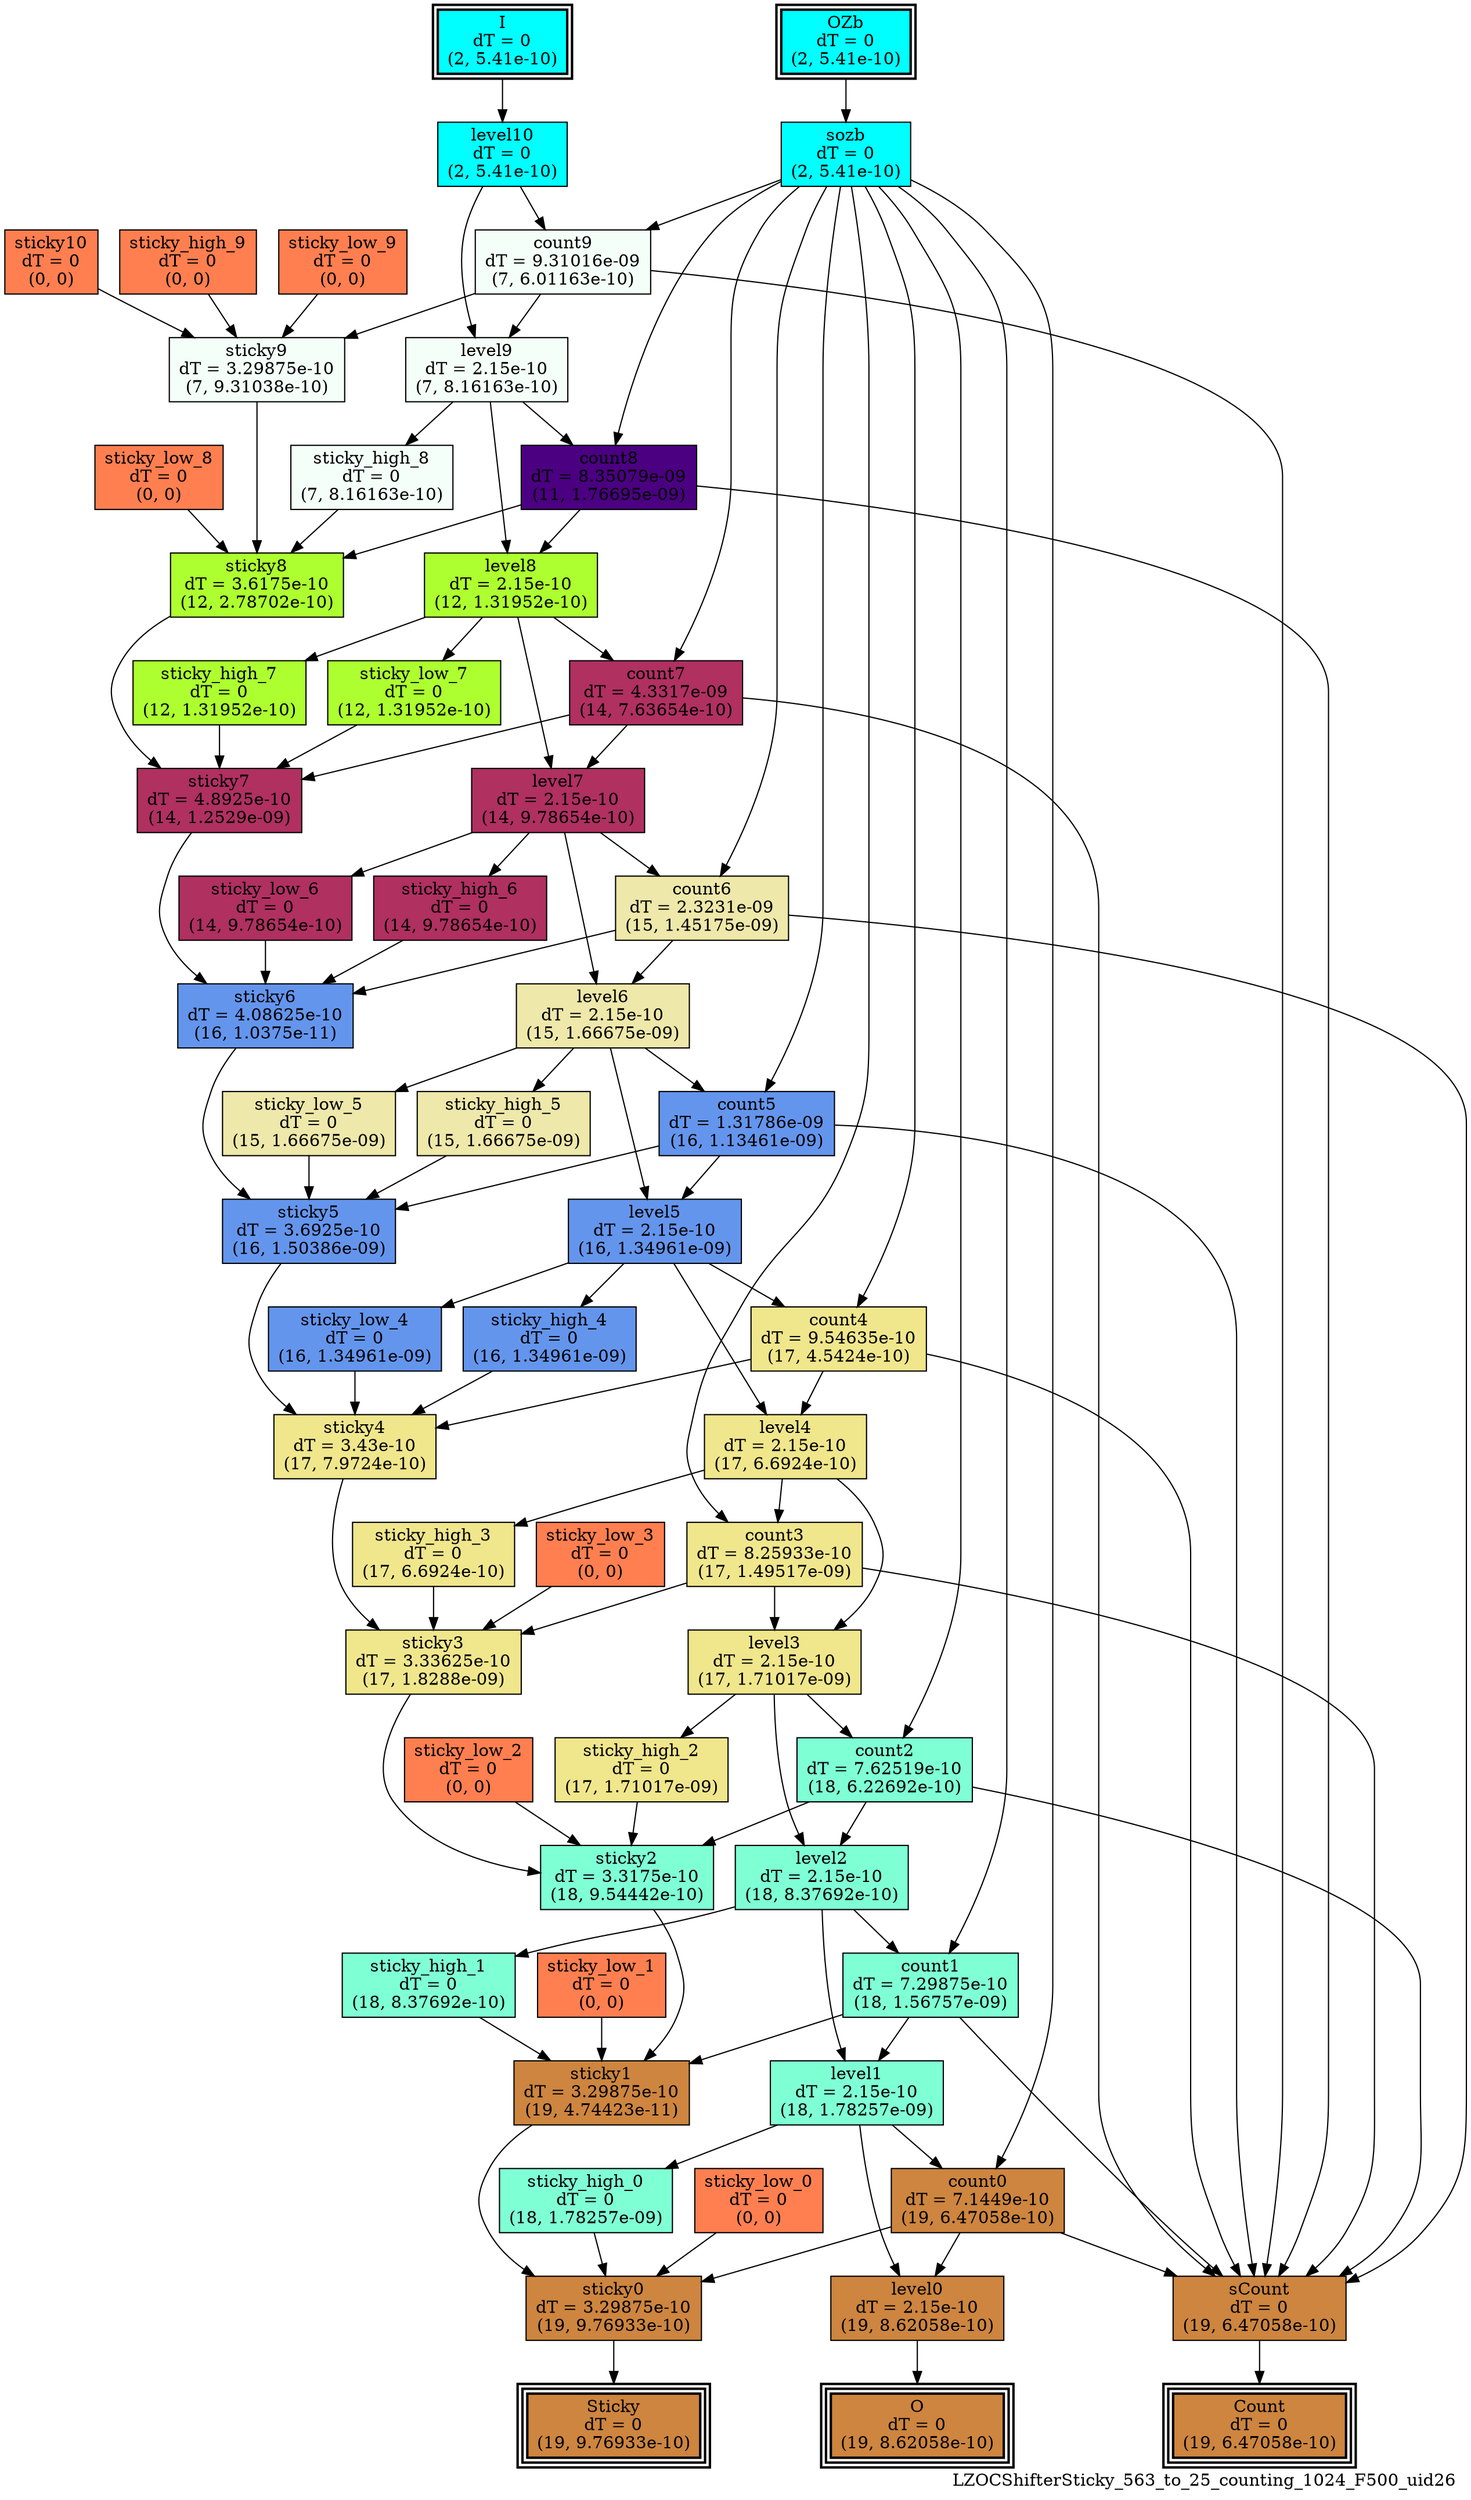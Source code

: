 digraph LZOCShifterSticky_563_to_25_counting_1024_F500_uid26
{
	//graph drawing options
	label=LZOCShifterSticky_563_to_25_counting_1024_F500_uid26;
	labelloc=bottom;
	labeljust=right;
	ratio=auto;
	nodesep=0.25;
	ranksep=0.5;

	//input/output signals of operator LZOCShifterSticky_563_to_25_counting_1024_F500_uid26
	I__LZOCShifterSticky_563_to_25_counting_1024_F500_uid26 [ label="I\ndT = 0\n(2, 5.41e-10)", shape=box, color=black, style="bold, filled", fillcolor=cyan, peripheries=2 ];
	OZb__LZOCShifterSticky_563_to_25_counting_1024_F500_uid26 [ label="OZb\ndT = 0\n(2, 5.41e-10)", shape=box, color=black, style="bold, filled", fillcolor=cyan, peripheries=2 ];
	Count__LZOCShifterSticky_563_to_25_counting_1024_F500_uid26 [ label="Count\ndT = 0\n(19, 6.47058e-10)", shape=box, color=black, style="bold, filled", fillcolor=peru, peripheries=3 ];
	O__LZOCShifterSticky_563_to_25_counting_1024_F500_uid26 [ label="O\ndT = 0\n(19, 8.62058e-10)", shape=box, color=black, style="bold, filled", fillcolor=peru, peripheries=3 ];
	Sticky__LZOCShifterSticky_563_to_25_counting_1024_F500_uid26 [ label="Sticky\ndT = 0\n(19, 9.76933e-10)", shape=box, color=black, style="bold, filled", fillcolor=peru, peripheries=3 ];
	{rank=same I__LZOCShifterSticky_563_to_25_counting_1024_F500_uid26, OZb__LZOCShifterSticky_563_to_25_counting_1024_F500_uid26};
	{rank=same Count__LZOCShifterSticky_563_to_25_counting_1024_F500_uid26, O__LZOCShifterSticky_563_to_25_counting_1024_F500_uid26, Sticky__LZOCShifterSticky_563_to_25_counting_1024_F500_uid26};
	//internal signals of operator LZOCShifterSticky_563_to_25_counting_1024_F500_uid26
	level10__LZOCShifterSticky_563_to_25_counting_1024_F500_uid26 [ label="level10\ndT = 0\n(2, 5.41e-10)", shape=box, color=black, style=filled, fillcolor=cyan, peripheries=1 ];
	sozb__LZOCShifterSticky_563_to_25_counting_1024_F500_uid26 [ label="sozb\ndT = 0\n(2, 5.41e-10)", shape=box, color=black, style=filled, fillcolor=cyan, peripheries=1 ];
	sticky10__LZOCShifterSticky_563_to_25_counting_1024_F500_uid26 [ label="sticky10\ndT = 0\n(0, 0)", shape=box, color=black, style=filled, fillcolor=coral, peripheries=1 ];
	count9__LZOCShifterSticky_563_to_25_counting_1024_F500_uid26 [ label="count9\ndT = 9.31016e-09\n(7, 6.01163e-10)", shape=box, color=black, style=filled, fillcolor=mintcream, peripheries=1 ];
	level9__LZOCShifterSticky_563_to_25_counting_1024_F500_uid26 [ label="level9\ndT = 2.15e-10\n(7, 8.16163e-10)", shape=box, color=black, style=filled, fillcolor=mintcream, peripheries=1 ];
	sticky_high_9__LZOCShifterSticky_563_to_25_counting_1024_F500_uid26 [ label="sticky_high_9\ndT = 0\n(0, 0)", shape=box, color=black, style=filled, fillcolor=coral, peripheries=1 ];
	sticky_low_9__LZOCShifterSticky_563_to_25_counting_1024_F500_uid26 [ label="sticky_low_9\ndT = 0\n(0, 0)", shape=box, color=black, style=filled, fillcolor=coral, peripheries=1 ];
	sticky9__LZOCShifterSticky_563_to_25_counting_1024_F500_uid26 [ label="sticky9\ndT = 3.29875e-10\n(7, 9.31038e-10)", shape=box, color=black, style=filled, fillcolor=mintcream, peripheries=1 ];
	count8__LZOCShifterSticky_563_to_25_counting_1024_F500_uid26 [ label="count8\ndT = 8.35079e-09\n(11, 1.76695e-09)", shape=box, color=black, style=filled, fillcolor=indigo, peripheries=1 ];
	level8__LZOCShifterSticky_563_to_25_counting_1024_F500_uid26 [ label="level8\ndT = 2.15e-10\n(12, 1.31952e-10)", shape=box, color=black, style=filled, fillcolor=greenyellow, peripheries=1 ];
	sticky_high_8__LZOCShifterSticky_563_to_25_counting_1024_F500_uid26 [ label="sticky_high_8\ndT = 0\n(7, 8.16163e-10)", shape=box, color=black, style=filled, fillcolor=mintcream, peripheries=1 ];
	sticky_low_8__LZOCShifterSticky_563_to_25_counting_1024_F500_uid26 [ label="sticky_low_8\ndT = 0\n(0, 0)", shape=box, color=black, style=filled, fillcolor=coral, peripheries=1 ];
	sticky8__LZOCShifterSticky_563_to_25_counting_1024_F500_uid26 [ label="sticky8\ndT = 3.6175e-10\n(12, 2.78702e-10)", shape=box, color=black, style=filled, fillcolor=greenyellow, peripheries=1 ];
	count7__LZOCShifterSticky_563_to_25_counting_1024_F500_uid26 [ label="count7\ndT = 4.3317e-09\n(14, 7.63654e-10)", shape=box, color=black, style=filled, fillcolor=maroon, peripheries=1 ];
	level7__LZOCShifterSticky_563_to_25_counting_1024_F500_uid26 [ label="level7\ndT = 2.15e-10\n(14, 9.78654e-10)", shape=box, color=black, style=filled, fillcolor=maroon, peripheries=1 ];
	sticky_high_7__LZOCShifterSticky_563_to_25_counting_1024_F500_uid26 [ label="sticky_high_7\ndT = 0\n(12, 1.31952e-10)", shape=box, color=black, style=filled, fillcolor=greenyellow, peripheries=1 ];
	sticky_low_7__LZOCShifterSticky_563_to_25_counting_1024_F500_uid26 [ label="sticky_low_7\ndT = 0\n(12, 1.31952e-10)", shape=box, color=black, style=filled, fillcolor=greenyellow, peripheries=1 ];
	sticky7__LZOCShifterSticky_563_to_25_counting_1024_F500_uid26 [ label="sticky7\ndT = 4.8925e-10\n(14, 1.2529e-09)", shape=box, color=black, style=filled, fillcolor=maroon, peripheries=1 ];
	count6__LZOCShifterSticky_563_to_25_counting_1024_F500_uid26 [ label="count6\ndT = 2.3231e-09\n(15, 1.45175e-09)", shape=box, color=black, style=filled, fillcolor=palegoldenrod, peripheries=1 ];
	level6__LZOCShifterSticky_563_to_25_counting_1024_F500_uid26 [ label="level6\ndT = 2.15e-10\n(15, 1.66675e-09)", shape=box, color=black, style=filled, fillcolor=palegoldenrod, peripheries=1 ];
	sticky_high_6__LZOCShifterSticky_563_to_25_counting_1024_F500_uid26 [ label="sticky_high_6\ndT = 0\n(14, 9.78654e-10)", shape=box, color=black, style=filled, fillcolor=maroon, peripheries=1 ];
	sticky_low_6__LZOCShifterSticky_563_to_25_counting_1024_F500_uid26 [ label="sticky_low_6\ndT = 0\n(14, 9.78654e-10)", shape=box, color=black, style=filled, fillcolor=maroon, peripheries=1 ];
	sticky6__LZOCShifterSticky_563_to_25_counting_1024_F500_uid26 [ label="sticky6\ndT = 4.08625e-10\n(16, 1.0375e-11)", shape=box, color=black, style=filled, fillcolor=cornflowerblue, peripheries=1 ];
	count5__LZOCShifterSticky_563_to_25_counting_1024_F500_uid26 [ label="count5\ndT = 1.31786e-09\n(16, 1.13461e-09)", shape=box, color=black, style=filled, fillcolor=cornflowerblue, peripheries=1 ];
	level5__LZOCShifterSticky_563_to_25_counting_1024_F500_uid26 [ label="level5\ndT = 2.15e-10\n(16, 1.34961e-09)", shape=box, color=black, style=filled, fillcolor=cornflowerblue, peripheries=1 ];
	sticky_high_5__LZOCShifterSticky_563_to_25_counting_1024_F500_uid26 [ label="sticky_high_5\ndT = 0\n(15, 1.66675e-09)", shape=box, color=black, style=filled, fillcolor=palegoldenrod, peripheries=1 ];
	sticky_low_5__LZOCShifterSticky_563_to_25_counting_1024_F500_uid26 [ label="sticky_low_5\ndT = 0\n(15, 1.66675e-09)", shape=box, color=black, style=filled, fillcolor=palegoldenrod, peripheries=1 ];
	sticky5__LZOCShifterSticky_563_to_25_counting_1024_F500_uid26 [ label="sticky5\ndT = 3.6925e-10\n(16, 1.50386e-09)", shape=box, color=black, style=filled, fillcolor=cornflowerblue, peripheries=1 ];
	count4__LZOCShifterSticky_563_to_25_counting_1024_F500_uid26 [ label="count4\ndT = 9.54635e-10\n(17, 4.5424e-10)", shape=box, color=black, style=filled, fillcolor=khaki, peripheries=1 ];
	level4__LZOCShifterSticky_563_to_25_counting_1024_F500_uid26 [ label="level4\ndT = 2.15e-10\n(17, 6.6924e-10)", shape=box, color=black, style=filled, fillcolor=khaki, peripheries=1 ];
	sticky_high_4__LZOCShifterSticky_563_to_25_counting_1024_F500_uid26 [ label="sticky_high_4\ndT = 0\n(16, 1.34961e-09)", shape=box, color=black, style=filled, fillcolor=cornflowerblue, peripheries=1 ];
	sticky_low_4__LZOCShifterSticky_563_to_25_counting_1024_F500_uid26 [ label="sticky_low_4\ndT = 0\n(16, 1.34961e-09)", shape=box, color=black, style=filled, fillcolor=cornflowerblue, peripheries=1 ];
	sticky4__LZOCShifterSticky_563_to_25_counting_1024_F500_uid26 [ label="sticky4\ndT = 3.43e-10\n(17, 7.9724e-10)", shape=box, color=black, style=filled, fillcolor=khaki, peripheries=1 ];
	count3__LZOCShifterSticky_563_to_25_counting_1024_F500_uid26 [ label="count3\ndT = 8.25933e-10\n(17, 1.49517e-09)", shape=box, color=black, style=filled, fillcolor=khaki, peripheries=1 ];
	level3__LZOCShifterSticky_563_to_25_counting_1024_F500_uid26 [ label="level3\ndT = 2.15e-10\n(17, 1.71017e-09)", shape=box, color=black, style=filled, fillcolor=khaki, peripheries=1 ];
	sticky_high_3__LZOCShifterSticky_563_to_25_counting_1024_F500_uid26 [ label="sticky_high_3\ndT = 0\n(17, 6.6924e-10)", shape=box, color=black, style=filled, fillcolor=khaki, peripheries=1 ];
	sticky_low_3__LZOCShifterSticky_563_to_25_counting_1024_F500_uid26 [ label="sticky_low_3\ndT = 0\n(0, 0)", shape=box, color=black, style=filled, fillcolor=coral, peripheries=1 ];
	sticky3__LZOCShifterSticky_563_to_25_counting_1024_F500_uid26 [ label="sticky3\ndT = 3.33625e-10\n(17, 1.8288e-09)", shape=box, color=black, style=filled, fillcolor=khaki, peripheries=1 ];
	count2__LZOCShifterSticky_563_to_25_counting_1024_F500_uid26 [ label="count2\ndT = 7.62519e-10\n(18, 6.22692e-10)", shape=box, color=black, style=filled, fillcolor=aquamarine, peripheries=1 ];
	level2__LZOCShifterSticky_563_to_25_counting_1024_F500_uid26 [ label="level2\ndT = 2.15e-10\n(18, 8.37692e-10)", shape=box, color=black, style=filled, fillcolor=aquamarine, peripheries=1 ];
	sticky_high_2__LZOCShifterSticky_563_to_25_counting_1024_F500_uid26 [ label="sticky_high_2\ndT = 0\n(17, 1.71017e-09)", shape=box, color=black, style=filled, fillcolor=khaki, peripheries=1 ];
	sticky_low_2__LZOCShifterSticky_563_to_25_counting_1024_F500_uid26 [ label="sticky_low_2\ndT = 0\n(0, 0)", shape=box, color=black, style=filled, fillcolor=coral, peripheries=1 ];
	sticky2__LZOCShifterSticky_563_to_25_counting_1024_F500_uid26 [ label="sticky2\ndT = 3.3175e-10\n(18, 9.54442e-10)", shape=box, color=black, style=filled, fillcolor=aquamarine, peripheries=1 ];
	count1__LZOCShifterSticky_563_to_25_counting_1024_F500_uid26 [ label="count1\ndT = 7.29875e-10\n(18, 1.56757e-09)", shape=box, color=black, style=filled, fillcolor=aquamarine, peripheries=1 ];
	level1__LZOCShifterSticky_563_to_25_counting_1024_F500_uid26 [ label="level1\ndT = 2.15e-10\n(18, 1.78257e-09)", shape=box, color=black, style=filled, fillcolor=aquamarine, peripheries=1 ];
	sticky_high_1__LZOCShifterSticky_563_to_25_counting_1024_F500_uid26 [ label="sticky_high_1\ndT = 0\n(18, 8.37692e-10)", shape=box, color=black, style=filled, fillcolor=aquamarine, peripheries=1 ];
	sticky_low_1__LZOCShifterSticky_563_to_25_counting_1024_F500_uid26 [ label="sticky_low_1\ndT = 0\n(0, 0)", shape=box, color=black, style=filled, fillcolor=coral, peripheries=1 ];
	sticky1__LZOCShifterSticky_563_to_25_counting_1024_F500_uid26 [ label="sticky1\ndT = 3.29875e-10\n(19, 4.74423e-11)", shape=box, color=black, style=filled, fillcolor=peru, peripheries=1 ];
	count0__LZOCShifterSticky_563_to_25_counting_1024_F500_uid26 [ label="count0\ndT = 7.1449e-10\n(19, 6.47058e-10)", shape=box, color=black, style=filled, fillcolor=peru, peripheries=1 ];
	level0__LZOCShifterSticky_563_to_25_counting_1024_F500_uid26 [ label="level0\ndT = 2.15e-10\n(19, 8.62058e-10)", shape=box, color=black, style=filled, fillcolor=peru, peripheries=1 ];
	sticky_high_0__LZOCShifterSticky_563_to_25_counting_1024_F500_uid26 [ label="sticky_high_0\ndT = 0\n(18, 1.78257e-09)", shape=box, color=black, style=filled, fillcolor=aquamarine, peripheries=1 ];
	sticky_low_0__LZOCShifterSticky_563_to_25_counting_1024_F500_uid26 [ label="sticky_low_0\ndT = 0\n(0, 0)", shape=box, color=black, style=filled, fillcolor=coral, peripheries=1 ];
	sticky0__LZOCShifterSticky_563_to_25_counting_1024_F500_uid26 [ label="sticky0\ndT = 3.29875e-10\n(19, 9.76933e-10)", shape=box, color=black, style=filled, fillcolor=peru, peripheries=1 ];
	sCount__LZOCShifterSticky_563_to_25_counting_1024_F500_uid26 [ label="sCount\ndT = 0\n(19, 6.47058e-10)", shape=box, color=black, style=filled, fillcolor=peru, peripheries=1 ];

	//subcomponents of operator LZOCShifterSticky_563_to_25_counting_1024_F500_uid26

	//input and internal signal connections of operator LZOCShifterSticky_563_to_25_counting_1024_F500_uid26
	I__LZOCShifterSticky_563_to_25_counting_1024_F500_uid26 -> level10__LZOCShifterSticky_563_to_25_counting_1024_F500_uid26 [ arrowhead=normal, arrowsize=1.0, arrowtail=normal, color=black, dir=forward  ];
	OZb__LZOCShifterSticky_563_to_25_counting_1024_F500_uid26 -> sozb__LZOCShifterSticky_563_to_25_counting_1024_F500_uid26 [ arrowhead=normal, arrowsize=1.0, arrowtail=normal, color=black, dir=forward  ];
	level10__LZOCShifterSticky_563_to_25_counting_1024_F500_uid26 -> count9__LZOCShifterSticky_563_to_25_counting_1024_F500_uid26 [ arrowhead=normal, arrowsize=1.0, arrowtail=normal, color=black, dir=forward  ];
	level10__LZOCShifterSticky_563_to_25_counting_1024_F500_uid26 -> level9__LZOCShifterSticky_563_to_25_counting_1024_F500_uid26 [ arrowhead=normal, arrowsize=1.0, arrowtail=normal, color=black, dir=forward  ];
	sozb__LZOCShifterSticky_563_to_25_counting_1024_F500_uid26 -> count9__LZOCShifterSticky_563_to_25_counting_1024_F500_uid26 [ arrowhead=normal, arrowsize=1.0, arrowtail=normal, color=black, dir=forward  ];
	sozb__LZOCShifterSticky_563_to_25_counting_1024_F500_uid26 -> count8__LZOCShifterSticky_563_to_25_counting_1024_F500_uid26 [ arrowhead=normal, arrowsize=1.0, arrowtail=normal, color=black, dir=forward  ];
	sozb__LZOCShifterSticky_563_to_25_counting_1024_F500_uid26 -> count7__LZOCShifterSticky_563_to_25_counting_1024_F500_uid26 [ arrowhead=normal, arrowsize=1.0, arrowtail=normal, color=black, dir=forward  ];
	sozb__LZOCShifterSticky_563_to_25_counting_1024_F500_uid26 -> count6__LZOCShifterSticky_563_to_25_counting_1024_F500_uid26 [ arrowhead=normal, arrowsize=1.0, arrowtail=normal, color=black, dir=forward  ];
	sozb__LZOCShifterSticky_563_to_25_counting_1024_F500_uid26 -> count5__LZOCShifterSticky_563_to_25_counting_1024_F500_uid26 [ arrowhead=normal, arrowsize=1.0, arrowtail=normal, color=black, dir=forward  ];
	sozb__LZOCShifterSticky_563_to_25_counting_1024_F500_uid26 -> count4__LZOCShifterSticky_563_to_25_counting_1024_F500_uid26 [ arrowhead=normal, arrowsize=1.0, arrowtail=normal, color=black, dir=forward  ];
	sozb__LZOCShifterSticky_563_to_25_counting_1024_F500_uid26 -> count3__LZOCShifterSticky_563_to_25_counting_1024_F500_uid26 [ arrowhead=normal, arrowsize=1.0, arrowtail=normal, color=black, dir=forward  ];
	sozb__LZOCShifterSticky_563_to_25_counting_1024_F500_uid26 -> count2__LZOCShifterSticky_563_to_25_counting_1024_F500_uid26 [ arrowhead=normal, arrowsize=1.0, arrowtail=normal, color=black, dir=forward  ];
	sozb__LZOCShifterSticky_563_to_25_counting_1024_F500_uid26 -> count1__LZOCShifterSticky_563_to_25_counting_1024_F500_uid26 [ arrowhead=normal, arrowsize=1.0, arrowtail=normal, color=black, dir=forward  ];
	sozb__LZOCShifterSticky_563_to_25_counting_1024_F500_uid26 -> count0__LZOCShifterSticky_563_to_25_counting_1024_F500_uid26 [ arrowhead=normal, arrowsize=1.0, arrowtail=normal, color=black, dir=forward  ];
	sticky10__LZOCShifterSticky_563_to_25_counting_1024_F500_uid26 -> sticky9__LZOCShifterSticky_563_to_25_counting_1024_F500_uid26 [ arrowhead=normal, arrowsize=1.0, arrowtail=normal, color=black, dir=forward  ];
	count9__LZOCShifterSticky_563_to_25_counting_1024_F500_uid26 -> level9__LZOCShifterSticky_563_to_25_counting_1024_F500_uid26 [ arrowhead=normal, arrowsize=1.0, arrowtail=normal, color=black, dir=forward  ];
	count9__LZOCShifterSticky_563_to_25_counting_1024_F500_uid26 -> sticky9__LZOCShifterSticky_563_to_25_counting_1024_F500_uid26 [ arrowhead=normal, arrowsize=1.0, arrowtail=normal, color=black, dir=forward  ];
	count9__LZOCShifterSticky_563_to_25_counting_1024_F500_uid26 -> sCount__LZOCShifterSticky_563_to_25_counting_1024_F500_uid26 [ arrowhead=normal, arrowsize=1.0, arrowtail=normal, color=black, dir=forward  ];
	level9__LZOCShifterSticky_563_to_25_counting_1024_F500_uid26 -> count8__LZOCShifterSticky_563_to_25_counting_1024_F500_uid26 [ arrowhead=normal, arrowsize=1.0, arrowtail=normal, color=black, dir=forward  ];
	level9__LZOCShifterSticky_563_to_25_counting_1024_F500_uid26 -> level8__LZOCShifterSticky_563_to_25_counting_1024_F500_uid26 [ arrowhead=normal, arrowsize=1.0, arrowtail=normal, color=black, dir=forward  ];
	level9__LZOCShifterSticky_563_to_25_counting_1024_F500_uid26 -> sticky_high_8__LZOCShifterSticky_563_to_25_counting_1024_F500_uid26 [ arrowhead=normal, arrowsize=1.0, arrowtail=normal, color=black, dir=forward  ];
	sticky_high_9__LZOCShifterSticky_563_to_25_counting_1024_F500_uid26 -> sticky9__LZOCShifterSticky_563_to_25_counting_1024_F500_uid26 [ arrowhead=normal, arrowsize=1.0, arrowtail=normal, color=black, dir=forward  ];
	sticky_low_9__LZOCShifterSticky_563_to_25_counting_1024_F500_uid26 -> sticky9__LZOCShifterSticky_563_to_25_counting_1024_F500_uid26 [ arrowhead=normal, arrowsize=1.0, arrowtail=normal, color=black, dir=forward  ];
	sticky9__LZOCShifterSticky_563_to_25_counting_1024_F500_uid26 -> sticky8__LZOCShifterSticky_563_to_25_counting_1024_F500_uid26 [ arrowhead=normal, arrowsize=1.0, arrowtail=normal, color=black, dir=forward  ];
	count8__LZOCShifterSticky_563_to_25_counting_1024_F500_uid26 -> level8__LZOCShifterSticky_563_to_25_counting_1024_F500_uid26 [ arrowhead=normal, arrowsize=1.0, arrowtail=normal, color=black, dir=forward  ];
	count8__LZOCShifterSticky_563_to_25_counting_1024_F500_uid26 -> sticky8__LZOCShifterSticky_563_to_25_counting_1024_F500_uid26 [ arrowhead=normal, arrowsize=1.0, arrowtail=normal, color=black, dir=forward  ];
	count8__LZOCShifterSticky_563_to_25_counting_1024_F500_uid26 -> sCount__LZOCShifterSticky_563_to_25_counting_1024_F500_uid26 [ arrowhead=normal, arrowsize=1.0, arrowtail=normal, color=black, dir=forward  ];
	level8__LZOCShifterSticky_563_to_25_counting_1024_F500_uid26 -> count7__LZOCShifterSticky_563_to_25_counting_1024_F500_uid26 [ arrowhead=normal, arrowsize=1.0, arrowtail=normal, color=black, dir=forward  ];
	level8__LZOCShifterSticky_563_to_25_counting_1024_F500_uid26 -> level7__LZOCShifterSticky_563_to_25_counting_1024_F500_uid26 [ arrowhead=normal, arrowsize=1.0, arrowtail=normal, color=black, dir=forward  ];
	level8__LZOCShifterSticky_563_to_25_counting_1024_F500_uid26 -> sticky_high_7__LZOCShifterSticky_563_to_25_counting_1024_F500_uid26 [ arrowhead=normal, arrowsize=1.0, arrowtail=normal, color=black, dir=forward  ];
	level8__LZOCShifterSticky_563_to_25_counting_1024_F500_uid26 -> sticky_low_7__LZOCShifterSticky_563_to_25_counting_1024_F500_uid26 [ arrowhead=normal, arrowsize=1.0, arrowtail=normal, color=black, dir=forward  ];
	sticky_high_8__LZOCShifterSticky_563_to_25_counting_1024_F500_uid26 -> sticky8__LZOCShifterSticky_563_to_25_counting_1024_F500_uid26 [ arrowhead=normal, arrowsize=1.0, arrowtail=normal, color=black, dir=forward  ];
	sticky_low_8__LZOCShifterSticky_563_to_25_counting_1024_F500_uid26 -> sticky8__LZOCShifterSticky_563_to_25_counting_1024_F500_uid26 [ arrowhead=normal, arrowsize=1.0, arrowtail=normal, color=black, dir=forward  ];
	sticky8__LZOCShifterSticky_563_to_25_counting_1024_F500_uid26 -> sticky7__LZOCShifterSticky_563_to_25_counting_1024_F500_uid26 [ arrowhead=normal, arrowsize=1.0, arrowtail=normal, color=black, dir=forward  ];
	count7__LZOCShifterSticky_563_to_25_counting_1024_F500_uid26 -> level7__LZOCShifterSticky_563_to_25_counting_1024_F500_uid26 [ arrowhead=normal, arrowsize=1.0, arrowtail=normal, color=black, dir=forward  ];
	count7__LZOCShifterSticky_563_to_25_counting_1024_F500_uid26 -> sticky7__LZOCShifterSticky_563_to_25_counting_1024_F500_uid26 [ arrowhead=normal, arrowsize=1.0, arrowtail=normal, color=black, dir=forward  ];
	count7__LZOCShifterSticky_563_to_25_counting_1024_F500_uid26 -> sCount__LZOCShifterSticky_563_to_25_counting_1024_F500_uid26 [ arrowhead=normal, arrowsize=1.0, arrowtail=normal, color=black, dir=forward  ];
	level7__LZOCShifterSticky_563_to_25_counting_1024_F500_uid26 -> count6__LZOCShifterSticky_563_to_25_counting_1024_F500_uid26 [ arrowhead=normal, arrowsize=1.0, arrowtail=normal, color=black, dir=forward  ];
	level7__LZOCShifterSticky_563_to_25_counting_1024_F500_uid26 -> level6__LZOCShifterSticky_563_to_25_counting_1024_F500_uid26 [ arrowhead=normal, arrowsize=1.0, arrowtail=normal, color=black, dir=forward  ];
	level7__LZOCShifterSticky_563_to_25_counting_1024_F500_uid26 -> sticky_high_6__LZOCShifterSticky_563_to_25_counting_1024_F500_uid26 [ arrowhead=normal, arrowsize=1.0, arrowtail=normal, color=black, dir=forward  ];
	level7__LZOCShifterSticky_563_to_25_counting_1024_F500_uid26 -> sticky_low_6__LZOCShifterSticky_563_to_25_counting_1024_F500_uid26 [ arrowhead=normal, arrowsize=1.0, arrowtail=normal, color=black, dir=forward  ];
	sticky_high_7__LZOCShifterSticky_563_to_25_counting_1024_F500_uid26 -> sticky7__LZOCShifterSticky_563_to_25_counting_1024_F500_uid26 [ arrowhead=normal, arrowsize=1.0, arrowtail=normal, color=black, dir=forward  ];
	sticky_low_7__LZOCShifterSticky_563_to_25_counting_1024_F500_uid26 -> sticky7__LZOCShifterSticky_563_to_25_counting_1024_F500_uid26 [ arrowhead=normal, arrowsize=1.0, arrowtail=normal, color=black, dir=forward  ];
	sticky7__LZOCShifterSticky_563_to_25_counting_1024_F500_uid26 -> sticky6__LZOCShifterSticky_563_to_25_counting_1024_F500_uid26 [ arrowhead=normal, arrowsize=1.0, arrowtail=normal, color=black, dir=forward  ];
	count6__LZOCShifterSticky_563_to_25_counting_1024_F500_uid26 -> level6__LZOCShifterSticky_563_to_25_counting_1024_F500_uid26 [ arrowhead=normal, arrowsize=1.0, arrowtail=normal, color=black, dir=forward  ];
	count6__LZOCShifterSticky_563_to_25_counting_1024_F500_uid26 -> sticky6__LZOCShifterSticky_563_to_25_counting_1024_F500_uid26 [ arrowhead=normal, arrowsize=1.0, arrowtail=normal, color=black, dir=forward  ];
	count6__LZOCShifterSticky_563_to_25_counting_1024_F500_uid26 -> sCount__LZOCShifterSticky_563_to_25_counting_1024_F500_uid26 [ arrowhead=normal, arrowsize=1.0, arrowtail=normal, color=black, dir=forward  ];
	level6__LZOCShifterSticky_563_to_25_counting_1024_F500_uid26 -> count5__LZOCShifterSticky_563_to_25_counting_1024_F500_uid26 [ arrowhead=normal, arrowsize=1.0, arrowtail=normal, color=black, dir=forward  ];
	level6__LZOCShifterSticky_563_to_25_counting_1024_F500_uid26 -> level5__LZOCShifterSticky_563_to_25_counting_1024_F500_uid26 [ arrowhead=normal, arrowsize=1.0, arrowtail=normal, color=black, dir=forward  ];
	level6__LZOCShifterSticky_563_to_25_counting_1024_F500_uid26 -> sticky_high_5__LZOCShifterSticky_563_to_25_counting_1024_F500_uid26 [ arrowhead=normal, arrowsize=1.0, arrowtail=normal, color=black, dir=forward  ];
	level6__LZOCShifterSticky_563_to_25_counting_1024_F500_uid26 -> sticky_low_5__LZOCShifterSticky_563_to_25_counting_1024_F500_uid26 [ arrowhead=normal, arrowsize=1.0, arrowtail=normal, color=black, dir=forward  ];
	sticky_high_6__LZOCShifterSticky_563_to_25_counting_1024_F500_uid26 -> sticky6__LZOCShifterSticky_563_to_25_counting_1024_F500_uid26 [ arrowhead=normal, arrowsize=1.0, arrowtail=normal, color=black, dir=forward  ];
	sticky_low_6__LZOCShifterSticky_563_to_25_counting_1024_F500_uid26 -> sticky6__LZOCShifterSticky_563_to_25_counting_1024_F500_uid26 [ arrowhead=normal, arrowsize=1.0, arrowtail=normal, color=black, dir=forward  ];
	sticky6__LZOCShifterSticky_563_to_25_counting_1024_F500_uid26 -> sticky5__LZOCShifterSticky_563_to_25_counting_1024_F500_uid26 [ arrowhead=normal, arrowsize=1.0, arrowtail=normal, color=black, dir=forward  ];
	count5__LZOCShifterSticky_563_to_25_counting_1024_F500_uid26 -> level5__LZOCShifterSticky_563_to_25_counting_1024_F500_uid26 [ arrowhead=normal, arrowsize=1.0, arrowtail=normal, color=black, dir=forward  ];
	count5__LZOCShifterSticky_563_to_25_counting_1024_F500_uid26 -> sticky5__LZOCShifterSticky_563_to_25_counting_1024_F500_uid26 [ arrowhead=normal, arrowsize=1.0, arrowtail=normal, color=black, dir=forward  ];
	count5__LZOCShifterSticky_563_to_25_counting_1024_F500_uid26 -> sCount__LZOCShifterSticky_563_to_25_counting_1024_F500_uid26 [ arrowhead=normal, arrowsize=1.0, arrowtail=normal, color=black, dir=forward  ];
	level5__LZOCShifterSticky_563_to_25_counting_1024_F500_uid26 -> count4__LZOCShifterSticky_563_to_25_counting_1024_F500_uid26 [ arrowhead=normal, arrowsize=1.0, arrowtail=normal, color=black, dir=forward  ];
	level5__LZOCShifterSticky_563_to_25_counting_1024_F500_uid26 -> level4__LZOCShifterSticky_563_to_25_counting_1024_F500_uid26 [ arrowhead=normal, arrowsize=1.0, arrowtail=normal, color=black, dir=forward  ];
	level5__LZOCShifterSticky_563_to_25_counting_1024_F500_uid26 -> sticky_high_4__LZOCShifterSticky_563_to_25_counting_1024_F500_uid26 [ arrowhead=normal, arrowsize=1.0, arrowtail=normal, color=black, dir=forward  ];
	level5__LZOCShifterSticky_563_to_25_counting_1024_F500_uid26 -> sticky_low_4__LZOCShifterSticky_563_to_25_counting_1024_F500_uid26 [ arrowhead=normal, arrowsize=1.0, arrowtail=normal, color=black, dir=forward  ];
	sticky_high_5__LZOCShifterSticky_563_to_25_counting_1024_F500_uid26 -> sticky5__LZOCShifterSticky_563_to_25_counting_1024_F500_uid26 [ arrowhead=normal, arrowsize=1.0, arrowtail=normal, color=black, dir=forward  ];
	sticky_low_5__LZOCShifterSticky_563_to_25_counting_1024_F500_uid26 -> sticky5__LZOCShifterSticky_563_to_25_counting_1024_F500_uid26 [ arrowhead=normal, arrowsize=1.0, arrowtail=normal, color=black, dir=forward  ];
	sticky5__LZOCShifterSticky_563_to_25_counting_1024_F500_uid26 -> sticky4__LZOCShifterSticky_563_to_25_counting_1024_F500_uid26 [ arrowhead=normal, arrowsize=1.0, arrowtail=normal, color=black, dir=forward  ];
	count4__LZOCShifterSticky_563_to_25_counting_1024_F500_uid26 -> level4__LZOCShifterSticky_563_to_25_counting_1024_F500_uid26 [ arrowhead=normal, arrowsize=1.0, arrowtail=normal, color=black, dir=forward  ];
	count4__LZOCShifterSticky_563_to_25_counting_1024_F500_uid26 -> sticky4__LZOCShifterSticky_563_to_25_counting_1024_F500_uid26 [ arrowhead=normal, arrowsize=1.0, arrowtail=normal, color=black, dir=forward  ];
	count4__LZOCShifterSticky_563_to_25_counting_1024_F500_uid26 -> sCount__LZOCShifterSticky_563_to_25_counting_1024_F500_uid26 [ arrowhead=normal, arrowsize=1.0, arrowtail=normal, color=black, dir=forward  ];
	level4__LZOCShifterSticky_563_to_25_counting_1024_F500_uid26 -> count3__LZOCShifterSticky_563_to_25_counting_1024_F500_uid26 [ arrowhead=normal, arrowsize=1.0, arrowtail=normal, color=black, dir=forward  ];
	level4__LZOCShifterSticky_563_to_25_counting_1024_F500_uid26 -> level3__LZOCShifterSticky_563_to_25_counting_1024_F500_uid26 [ arrowhead=normal, arrowsize=1.0, arrowtail=normal, color=black, dir=forward  ];
	level4__LZOCShifterSticky_563_to_25_counting_1024_F500_uid26 -> sticky_high_3__LZOCShifterSticky_563_to_25_counting_1024_F500_uid26 [ arrowhead=normal, arrowsize=1.0, arrowtail=normal, color=black, dir=forward  ];
	sticky_high_4__LZOCShifterSticky_563_to_25_counting_1024_F500_uid26 -> sticky4__LZOCShifterSticky_563_to_25_counting_1024_F500_uid26 [ arrowhead=normal, arrowsize=1.0, arrowtail=normal, color=black, dir=forward  ];
	sticky_low_4__LZOCShifterSticky_563_to_25_counting_1024_F500_uid26 -> sticky4__LZOCShifterSticky_563_to_25_counting_1024_F500_uid26 [ arrowhead=normal, arrowsize=1.0, arrowtail=normal, color=black, dir=forward  ];
	sticky4__LZOCShifterSticky_563_to_25_counting_1024_F500_uid26 -> sticky3__LZOCShifterSticky_563_to_25_counting_1024_F500_uid26 [ arrowhead=normal, arrowsize=1.0, arrowtail=normal, color=black, dir=forward  ];
	count3__LZOCShifterSticky_563_to_25_counting_1024_F500_uid26 -> level3__LZOCShifterSticky_563_to_25_counting_1024_F500_uid26 [ arrowhead=normal, arrowsize=1.0, arrowtail=normal, color=black, dir=forward  ];
	count3__LZOCShifterSticky_563_to_25_counting_1024_F500_uid26 -> sticky3__LZOCShifterSticky_563_to_25_counting_1024_F500_uid26 [ arrowhead=normal, arrowsize=1.0, arrowtail=normal, color=black, dir=forward  ];
	count3__LZOCShifterSticky_563_to_25_counting_1024_F500_uid26 -> sCount__LZOCShifterSticky_563_to_25_counting_1024_F500_uid26 [ arrowhead=normal, arrowsize=1.0, arrowtail=normal, color=black, dir=forward  ];
	level3__LZOCShifterSticky_563_to_25_counting_1024_F500_uid26 -> count2__LZOCShifterSticky_563_to_25_counting_1024_F500_uid26 [ arrowhead=normal, arrowsize=1.0, arrowtail=normal, color=black, dir=forward  ];
	level3__LZOCShifterSticky_563_to_25_counting_1024_F500_uid26 -> level2__LZOCShifterSticky_563_to_25_counting_1024_F500_uid26 [ arrowhead=normal, arrowsize=1.0, arrowtail=normal, color=black, dir=forward  ];
	level3__LZOCShifterSticky_563_to_25_counting_1024_F500_uid26 -> sticky_high_2__LZOCShifterSticky_563_to_25_counting_1024_F500_uid26 [ arrowhead=normal, arrowsize=1.0, arrowtail=normal, color=black, dir=forward  ];
	sticky_high_3__LZOCShifterSticky_563_to_25_counting_1024_F500_uid26 -> sticky3__LZOCShifterSticky_563_to_25_counting_1024_F500_uid26 [ arrowhead=normal, arrowsize=1.0, arrowtail=normal, color=black, dir=forward  ];
	sticky_low_3__LZOCShifterSticky_563_to_25_counting_1024_F500_uid26 -> sticky3__LZOCShifterSticky_563_to_25_counting_1024_F500_uid26 [ arrowhead=normal, arrowsize=1.0, arrowtail=normal, color=black, dir=forward  ];
	sticky3__LZOCShifterSticky_563_to_25_counting_1024_F500_uid26 -> sticky2__LZOCShifterSticky_563_to_25_counting_1024_F500_uid26 [ arrowhead=normal, arrowsize=1.0, arrowtail=normal, color=black, dir=forward  ];
	count2__LZOCShifterSticky_563_to_25_counting_1024_F500_uid26 -> level2__LZOCShifterSticky_563_to_25_counting_1024_F500_uid26 [ arrowhead=normal, arrowsize=1.0, arrowtail=normal, color=black, dir=forward  ];
	count2__LZOCShifterSticky_563_to_25_counting_1024_F500_uid26 -> sticky2__LZOCShifterSticky_563_to_25_counting_1024_F500_uid26 [ arrowhead=normal, arrowsize=1.0, arrowtail=normal, color=black, dir=forward  ];
	count2__LZOCShifterSticky_563_to_25_counting_1024_F500_uid26 -> sCount__LZOCShifterSticky_563_to_25_counting_1024_F500_uid26 [ arrowhead=normal, arrowsize=1.0, arrowtail=normal, color=black, dir=forward  ];
	level2__LZOCShifterSticky_563_to_25_counting_1024_F500_uid26 -> count1__LZOCShifterSticky_563_to_25_counting_1024_F500_uid26 [ arrowhead=normal, arrowsize=1.0, arrowtail=normal, color=black, dir=forward  ];
	level2__LZOCShifterSticky_563_to_25_counting_1024_F500_uid26 -> level1__LZOCShifterSticky_563_to_25_counting_1024_F500_uid26 [ arrowhead=normal, arrowsize=1.0, arrowtail=normal, color=black, dir=forward  ];
	level2__LZOCShifterSticky_563_to_25_counting_1024_F500_uid26 -> sticky_high_1__LZOCShifterSticky_563_to_25_counting_1024_F500_uid26 [ arrowhead=normal, arrowsize=1.0, arrowtail=normal, color=black, dir=forward  ];
	sticky_high_2__LZOCShifterSticky_563_to_25_counting_1024_F500_uid26 -> sticky2__LZOCShifterSticky_563_to_25_counting_1024_F500_uid26 [ arrowhead=normal, arrowsize=1.0, arrowtail=normal, color=black, dir=forward  ];
	sticky_low_2__LZOCShifterSticky_563_to_25_counting_1024_F500_uid26 -> sticky2__LZOCShifterSticky_563_to_25_counting_1024_F500_uid26 [ arrowhead=normal, arrowsize=1.0, arrowtail=normal, color=black, dir=forward  ];
	sticky2__LZOCShifterSticky_563_to_25_counting_1024_F500_uid26 -> sticky1__LZOCShifterSticky_563_to_25_counting_1024_F500_uid26 [ arrowhead=normal, arrowsize=1.0, arrowtail=normal, color=black, dir=forward  ];
	count1__LZOCShifterSticky_563_to_25_counting_1024_F500_uid26 -> level1__LZOCShifterSticky_563_to_25_counting_1024_F500_uid26 [ arrowhead=normal, arrowsize=1.0, arrowtail=normal, color=black, dir=forward  ];
	count1__LZOCShifterSticky_563_to_25_counting_1024_F500_uid26 -> sticky1__LZOCShifterSticky_563_to_25_counting_1024_F500_uid26 [ arrowhead=normal, arrowsize=1.0, arrowtail=normal, color=black, dir=forward  ];
	count1__LZOCShifterSticky_563_to_25_counting_1024_F500_uid26 -> sCount__LZOCShifterSticky_563_to_25_counting_1024_F500_uid26 [ arrowhead=normal, arrowsize=1.0, arrowtail=normal, color=black, dir=forward  ];
	level1__LZOCShifterSticky_563_to_25_counting_1024_F500_uid26 -> count0__LZOCShifterSticky_563_to_25_counting_1024_F500_uid26 [ arrowhead=normal, arrowsize=1.0, arrowtail=normal, color=black, dir=forward  ];
	level1__LZOCShifterSticky_563_to_25_counting_1024_F500_uid26 -> level0__LZOCShifterSticky_563_to_25_counting_1024_F500_uid26 [ arrowhead=normal, arrowsize=1.0, arrowtail=normal, color=black, dir=forward  ];
	level1__LZOCShifterSticky_563_to_25_counting_1024_F500_uid26 -> sticky_high_0__LZOCShifterSticky_563_to_25_counting_1024_F500_uid26 [ arrowhead=normal, arrowsize=1.0, arrowtail=normal, color=black, dir=forward  ];
	sticky_high_1__LZOCShifterSticky_563_to_25_counting_1024_F500_uid26 -> sticky1__LZOCShifterSticky_563_to_25_counting_1024_F500_uid26 [ arrowhead=normal, arrowsize=1.0, arrowtail=normal, color=black, dir=forward  ];
	sticky_low_1__LZOCShifterSticky_563_to_25_counting_1024_F500_uid26 -> sticky1__LZOCShifterSticky_563_to_25_counting_1024_F500_uid26 [ arrowhead=normal, arrowsize=1.0, arrowtail=normal, color=black, dir=forward  ];
	sticky1__LZOCShifterSticky_563_to_25_counting_1024_F500_uid26 -> sticky0__LZOCShifterSticky_563_to_25_counting_1024_F500_uid26 [ arrowhead=normal, arrowsize=1.0, arrowtail=normal, color=black, dir=forward  ];
	count0__LZOCShifterSticky_563_to_25_counting_1024_F500_uid26 -> level0__LZOCShifterSticky_563_to_25_counting_1024_F500_uid26 [ arrowhead=normal, arrowsize=1.0, arrowtail=normal, color=black, dir=forward  ];
	count0__LZOCShifterSticky_563_to_25_counting_1024_F500_uid26 -> sticky0__LZOCShifterSticky_563_to_25_counting_1024_F500_uid26 [ arrowhead=normal, arrowsize=1.0, arrowtail=normal, color=black, dir=forward  ];
	count0__LZOCShifterSticky_563_to_25_counting_1024_F500_uid26 -> sCount__LZOCShifterSticky_563_to_25_counting_1024_F500_uid26 [ arrowhead=normal, arrowsize=1.0, arrowtail=normal, color=black, dir=forward  ];
	level0__LZOCShifterSticky_563_to_25_counting_1024_F500_uid26 -> O__LZOCShifterSticky_563_to_25_counting_1024_F500_uid26 [ arrowhead=normal, arrowsize=1.0, arrowtail=normal, color=black, dir=forward  ];
	sticky_high_0__LZOCShifterSticky_563_to_25_counting_1024_F500_uid26 -> sticky0__LZOCShifterSticky_563_to_25_counting_1024_F500_uid26 [ arrowhead=normal, arrowsize=1.0, arrowtail=normal, color=black, dir=forward  ];
	sticky_low_0__LZOCShifterSticky_563_to_25_counting_1024_F500_uid26 -> sticky0__LZOCShifterSticky_563_to_25_counting_1024_F500_uid26 [ arrowhead=normal, arrowsize=1.0, arrowtail=normal, color=black, dir=forward  ];
	sticky0__LZOCShifterSticky_563_to_25_counting_1024_F500_uid26 -> Sticky__LZOCShifterSticky_563_to_25_counting_1024_F500_uid26 [ arrowhead=normal, arrowsize=1.0, arrowtail=normal, color=black, dir=forward  ];
	sCount__LZOCShifterSticky_563_to_25_counting_1024_F500_uid26 -> Count__LZOCShifterSticky_563_to_25_counting_1024_F500_uid26 [ arrowhead=normal, arrowsize=1.0, arrowtail=normal, color=black, dir=forward  ];
}

